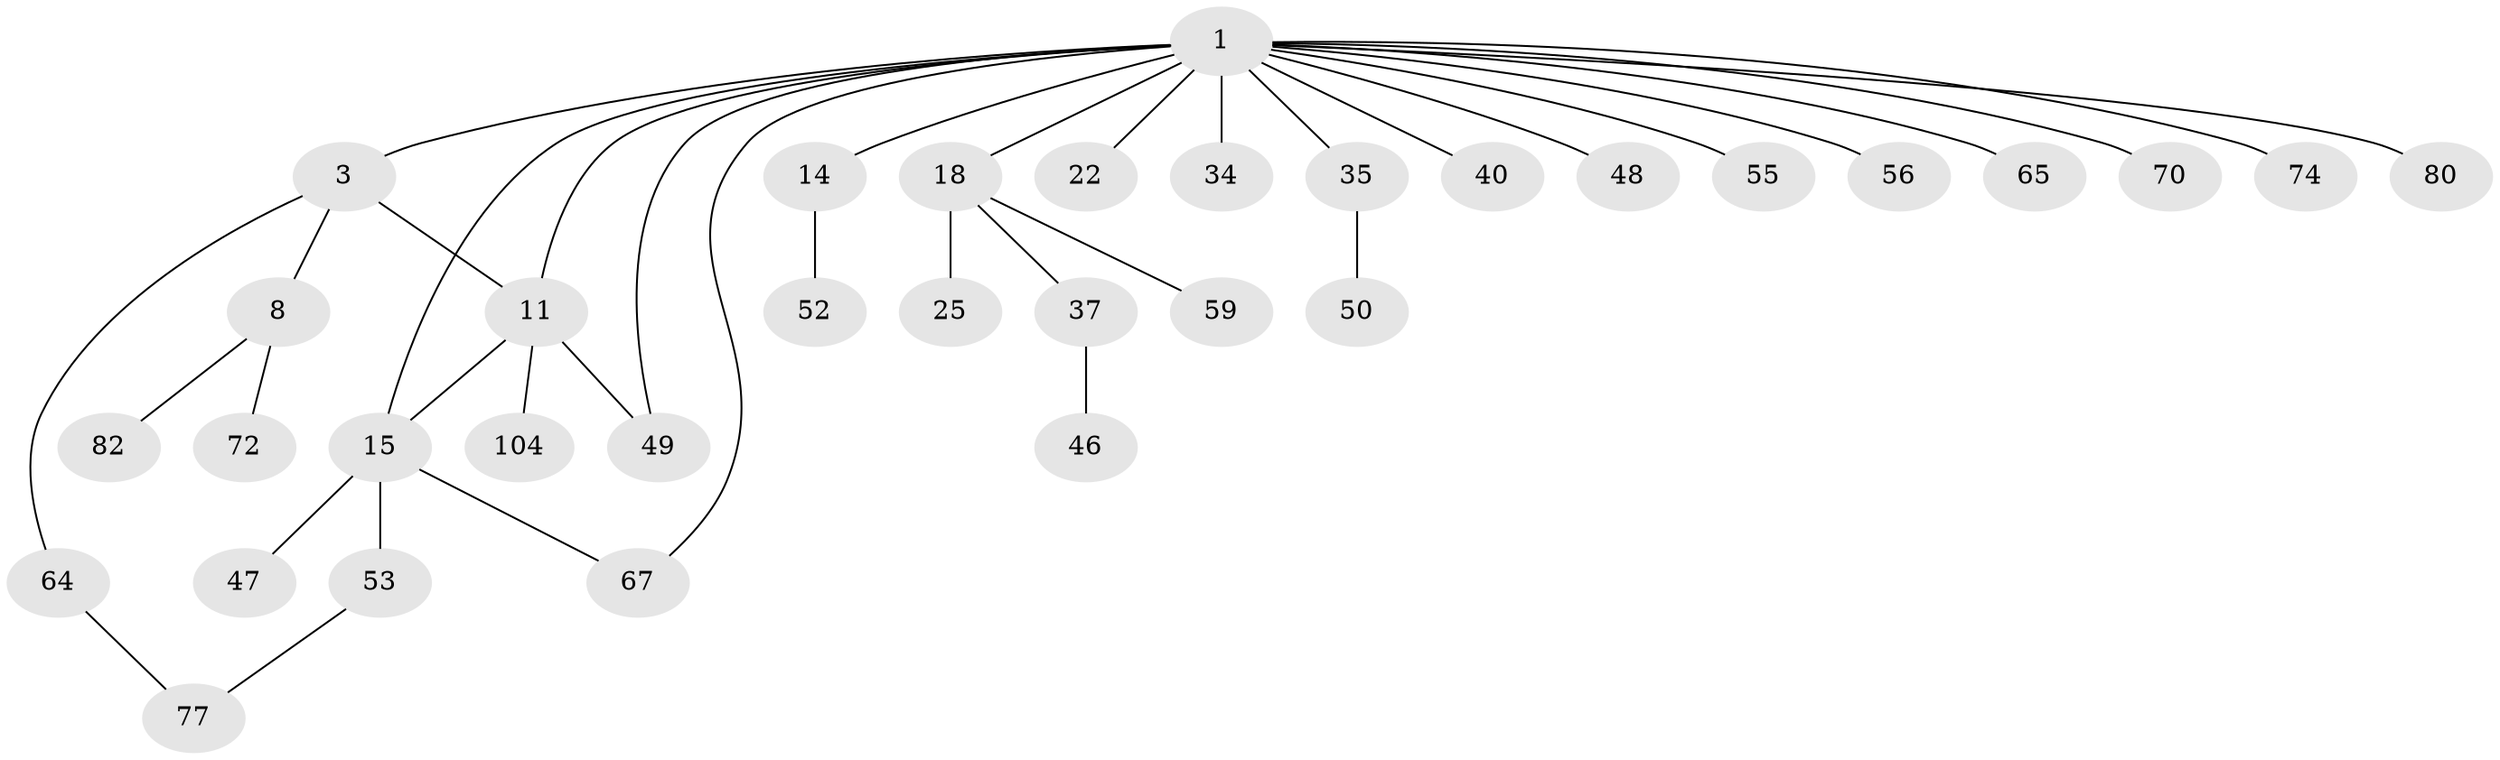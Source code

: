 // original degree distribution, {3: 0.18181818181818182, 6: 0.045454545454545456, 4: 0.05454545454545454, 5: 0.045454545454545456, 1: 0.39090909090909093, 2: 0.2818181818181818}
// Generated by graph-tools (version 1.1) at 2025/17/03/04/25 18:17:10]
// undirected, 33 vertices, 37 edges
graph export_dot {
graph [start="1"]
  node [color=gray90,style=filled];
  1 [super="+2+99+4"];
  3 [super="+88+6"];
  8 [super="+76+51+57+31+27"];
  11 [super="+58+12+84+30+71"];
  14 [super="+110"];
  15 [super="+92+44+19"];
  18 [super="+81+20"];
  22;
  25 [super="+100+79"];
  34;
  35 [super="+42+83"];
  37 [super="+78+43"];
  40 [super="+60"];
  46;
  47 [super="+63+61"];
  48 [super="+91"];
  49;
  50 [super="+107+85"];
  52;
  53;
  55 [super="+69"];
  56;
  59;
  64 [super="+94"];
  65;
  67 [super="+86"];
  70 [super="+95"];
  72;
  74;
  77;
  80;
  82;
  104;
  1 -- 18;
  1 -- 3 [weight=4];
  1 -- 22;
  1 -- 40 [weight=2];
  1 -- 15;
  1 -- 65;
  1 -- 67;
  1 -- 70 [weight=2];
  1 -- 74;
  1 -- 11;
  1 -- 14;
  1 -- 80;
  1 -- 34;
  1 -- 35;
  1 -- 48;
  1 -- 49;
  1 -- 55;
  1 -- 56;
  3 -- 64;
  3 -- 8 [weight=2];
  3 -- 11 [weight=2];
  8 -- 82;
  8 -- 72;
  11 -- 104;
  11 -- 49;
  11 -- 15;
  14 -- 52;
  15 -- 67;
  15 -- 47;
  15 -- 53;
  18 -- 25;
  18 -- 59;
  18 -- 37;
  35 -- 50;
  37 -- 46;
  53 -- 77;
  64 -- 77;
}
